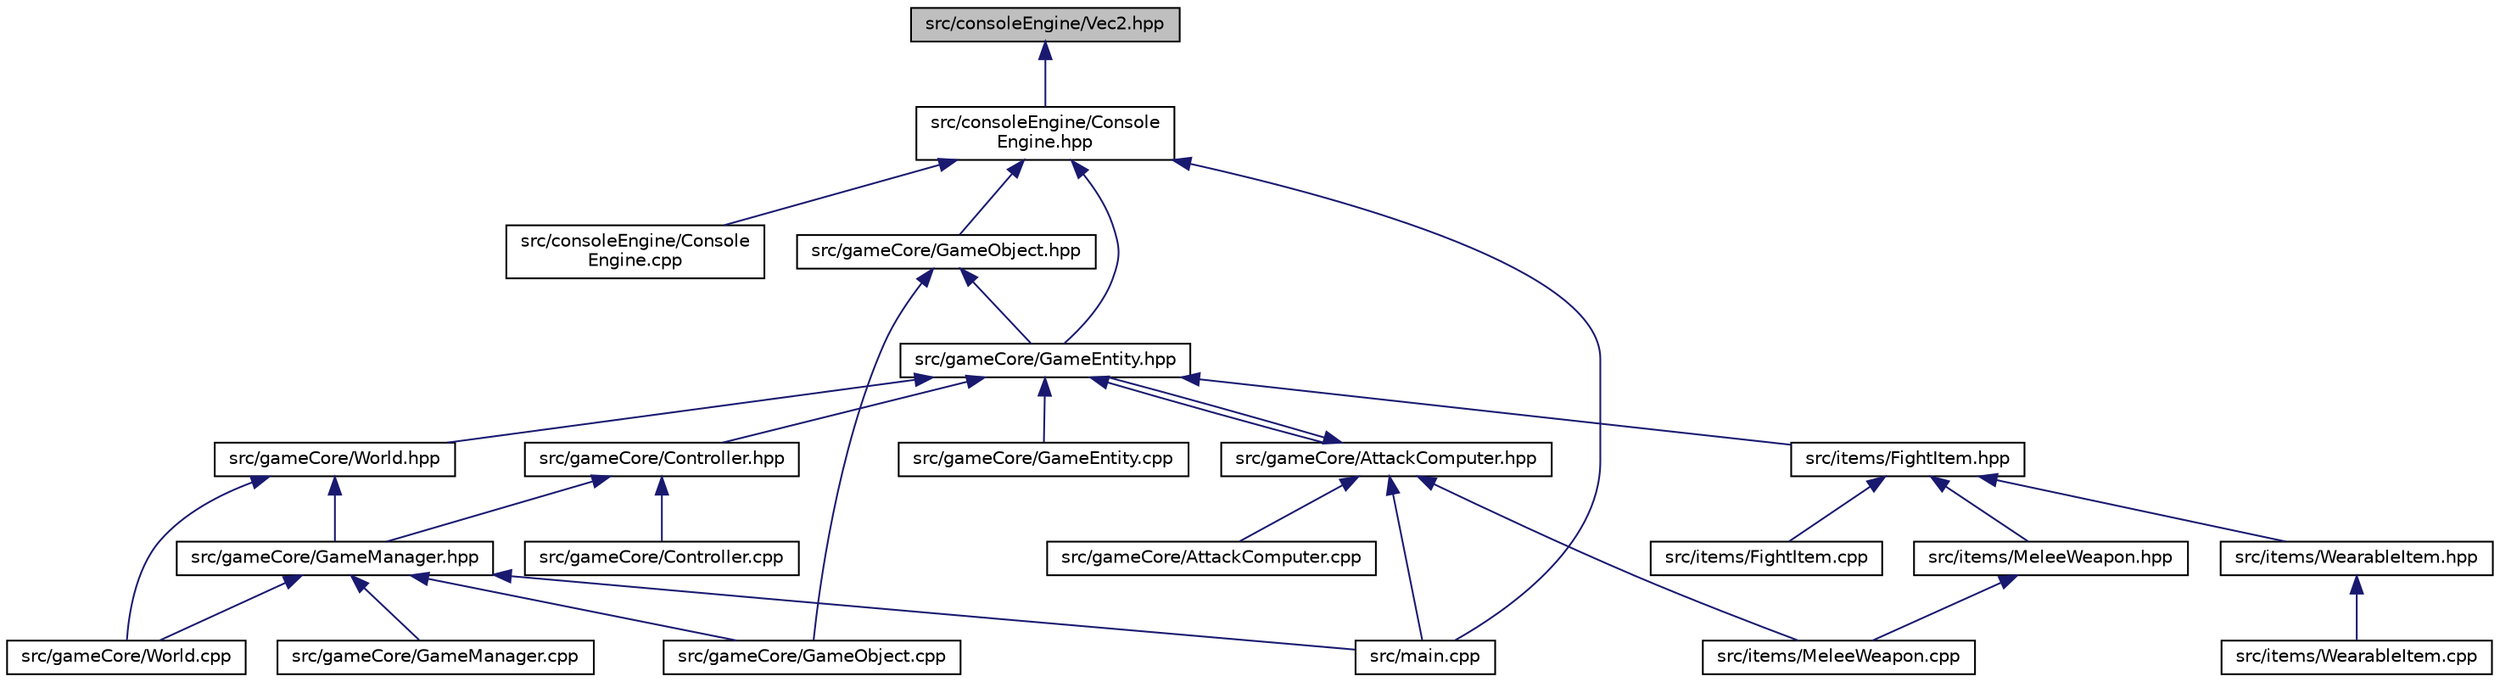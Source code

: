 digraph "src/consoleEngine/Vec2.hpp"
{
 // LATEX_PDF_SIZE
  edge [fontname="Helvetica",fontsize="10",labelfontname="Helvetica",labelfontsize="10"];
  node [fontname="Helvetica",fontsize="10",shape=record];
  Node1 [label="src/consoleEngine/Vec2.hpp",height=0.2,width=0.4,color="black", fillcolor="grey75", style="filled", fontcolor="black",tooltip="Smart vector 2D inline class."];
  Node1 -> Node2 [dir="back",color="midnightblue",fontsize="10",style="solid",fontname="Helvetica"];
  Node2 [label="src/consoleEngine/Console\lEngine.hpp",height=0.2,width=0.4,color="black", fillcolor="white", style="filled",URL="$_console_engine_8hpp.html",tooltip="Display really basic graphics in the console."];
  Node2 -> Node3 [dir="back",color="midnightblue",fontsize="10",style="solid",fontname="Helvetica"];
  Node3 [label="src/consoleEngine/Console\lEngine.cpp",height=0.2,width=0.4,color="black", fillcolor="white", style="filled",URL="$_console_engine_8cpp.html",tooltip="Display really basic graphics in the console."];
  Node2 -> Node4 [dir="back",color="midnightblue",fontsize="10",style="solid",fontname="Helvetica"];
  Node4 [label="src/gameCore/GameEntity.hpp",height=0.2,width=0.4,color="black", fillcolor="white", style="filled",URL="$_game_entity_8hpp.html",tooltip="A GameEntity is an entity like a player or a monster that can move, attack, etc."];
  Node4 -> Node5 [dir="back",color="midnightblue",fontsize="10",style="solid",fontname="Helvetica"];
  Node5 [label="src/gameCore/AttackComputer.hpp",height=0.2,width=0.4,color="black", fillcolor="white", style="filled",URL="$_attack_computer_8hpp.html",tooltip="This is a class used to simplify and generalize attack computing while keeping it the most flexible p..."];
  Node5 -> Node6 [dir="back",color="midnightblue",fontsize="10",style="solid",fontname="Helvetica"];
  Node6 [label="src/gameCore/AttackComputer.cpp",height=0.2,width=0.4,color="black", fillcolor="white", style="filled",URL="$_attack_computer_8cpp_source.html",tooltip=" "];
  Node5 -> Node4 [dir="back",color="midnightblue",fontsize="10",style="solid",fontname="Helvetica"];
  Node5 -> Node7 [dir="back",color="midnightblue",fontsize="10",style="solid",fontname="Helvetica"];
  Node7 [label="src/items/MeleeWeapon.cpp",height=0.2,width=0.4,color="black", fillcolor="white", style="filled",URL="$_melee_weapon_8cpp.html",tooltip="A Melee Weapon is used to make physical damages, for example a sword."];
  Node5 -> Node8 [dir="back",color="midnightblue",fontsize="10",style="solid",fontname="Helvetica"];
  Node8 [label="src/main.cpp",height=0.2,width=0.4,color="black", fillcolor="white", style="filled",URL="$main_8cpp_source.html",tooltip=" "];
  Node4 -> Node9 [dir="back",color="midnightblue",fontsize="10",style="solid",fontname="Helvetica"];
  Node9 [label="src/gameCore/Controller.hpp",height=0.2,width=0.4,color="black", fillcolor="white", style="filled",URL="$_controller_8hpp.html",tooltip="Controllers defines behaviors of GameObjects."];
  Node9 -> Node10 [dir="back",color="midnightblue",fontsize="10",style="solid",fontname="Helvetica"];
  Node10 [label="src/gameCore/Controller.cpp",height=0.2,width=0.4,color="black", fillcolor="white", style="filled",URL="$_controller_8cpp.html",tooltip="Controllers defines behaviors of GameObjects."];
  Node9 -> Node11 [dir="back",color="midnightblue",fontsize="10",style="solid",fontname="Helvetica"];
  Node11 [label="src/gameCore/GameManager.hpp",height=0.2,width=0.4,color="black", fillcolor="white", style="filled",URL="$_game_manager_8hpp.html",tooltip="Singleton that manage the game progress."];
  Node11 -> Node12 [dir="back",color="midnightblue",fontsize="10",style="solid",fontname="Helvetica"];
  Node12 [label="src/gameCore/GameManager.cpp",height=0.2,width=0.4,color="black", fillcolor="white", style="filled",URL="$_game_manager_8cpp.html",tooltip="Manage the game progress."];
  Node11 -> Node13 [dir="back",color="midnightblue",fontsize="10",style="solid",fontname="Helvetica"];
  Node13 [label="src/gameCore/GameObject.cpp",height=0.2,width=0.4,color="black", fillcolor="white", style="filled",URL="$_game_object_8cpp.html",tooltip="Every object that have a role in the game is a subclass of GameObject."];
  Node11 -> Node14 [dir="back",color="midnightblue",fontsize="10",style="solid",fontname="Helvetica"];
  Node14 [label="src/gameCore/World.cpp",height=0.2,width=0.4,color="black", fillcolor="white", style="filled",URL="$_world_8cpp.html",tooltip="The World object is a container that contains a reference on all game objects."];
  Node11 -> Node8 [dir="back",color="midnightblue",fontsize="10",style="solid",fontname="Helvetica"];
  Node4 -> Node15 [dir="back",color="midnightblue",fontsize="10",style="solid",fontname="Helvetica"];
  Node15 [label="src/gameCore/GameEntity.cpp",height=0.2,width=0.4,color="black", fillcolor="white", style="filled",URL="$_game_entity_8cpp_source.html",tooltip=" "];
  Node4 -> Node16 [dir="back",color="midnightblue",fontsize="10",style="solid",fontname="Helvetica"];
  Node16 [label="src/gameCore/World.hpp",height=0.2,width=0.4,color="black", fillcolor="white", style="filled",URL="$_world_8hpp.html",tooltip="The World object is a container that contains a reference on all game objects."];
  Node16 -> Node11 [dir="back",color="midnightblue",fontsize="10",style="solid",fontname="Helvetica"];
  Node16 -> Node14 [dir="back",color="midnightblue",fontsize="10",style="solid",fontname="Helvetica"];
  Node4 -> Node17 [dir="back",color="midnightblue",fontsize="10",style="solid",fontname="Helvetica"];
  Node17 [label="src/items/FightItem.hpp",height=0.2,width=0.4,color="black", fillcolor="white", style="filled",URL="$_fight_item_8hpp.html",tooltip="A FightItem is an object that has a role in combat."];
  Node17 -> Node18 [dir="back",color="midnightblue",fontsize="10",style="solid",fontname="Helvetica"];
  Node18 [label="src/items/FightItem.cpp",height=0.2,width=0.4,color="black", fillcolor="white", style="filled",URL="$_fight_item_8cpp.html",tooltip="A FightItem is an object that has a role in combat."];
  Node17 -> Node19 [dir="back",color="midnightblue",fontsize="10",style="solid",fontname="Helvetica"];
  Node19 [label="src/items/MeleeWeapon.hpp",height=0.2,width=0.4,color="black", fillcolor="white", style="filled",URL="$_melee_weapon_8hpp.html",tooltip="A Melee Weapon is used to make physical damages, for example a sword."];
  Node19 -> Node7 [dir="back",color="midnightblue",fontsize="10",style="solid",fontname="Helvetica"];
  Node17 -> Node20 [dir="back",color="midnightblue",fontsize="10",style="solid",fontname="Helvetica"];
  Node20 [label="src/items/WearableItem.hpp",height=0.2,width=0.4,color="black", fillcolor="white", style="filled",URL="$_wearable_item_8hpp.html",tooltip="A WearableItem is an object that can be weared by entities, for example an armor."];
  Node20 -> Node21 [dir="back",color="midnightblue",fontsize="10",style="solid",fontname="Helvetica"];
  Node21 [label="src/items/WearableItem.cpp",height=0.2,width=0.4,color="black", fillcolor="white", style="filled",URL="$_wearable_item_8cpp_source.html",tooltip=" "];
  Node2 -> Node22 [dir="back",color="midnightblue",fontsize="10",style="solid",fontname="Helvetica"];
  Node22 [label="src/gameCore/GameObject.hpp",height=0.2,width=0.4,color="black", fillcolor="white", style="filled",URL="$_game_object_8hpp.html",tooltip="Every object that have a role in the game is a subclass of GameObject."];
  Node22 -> Node4 [dir="back",color="midnightblue",fontsize="10",style="solid",fontname="Helvetica"];
  Node22 -> Node13 [dir="back",color="midnightblue",fontsize="10",style="solid",fontname="Helvetica"];
  Node2 -> Node8 [dir="back",color="midnightblue",fontsize="10",style="solid",fontname="Helvetica"];
}

